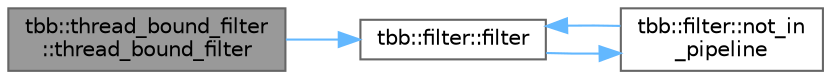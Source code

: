 digraph "tbb::thread_bound_filter::thread_bound_filter"
{
 // LATEX_PDF_SIZE
  bgcolor="transparent";
  edge [fontname=Helvetica,fontsize=10,labelfontname=Helvetica,labelfontsize=10];
  node [fontname=Helvetica,fontsize=10,shape=box,height=0.2,width=0.4];
  rankdir="LR";
  Node1 [id="Node000001",label="tbb::thread_bound_filter\l::thread_bound_filter",height=0.2,width=0.4,color="gray40", fillcolor="grey60", style="filled", fontcolor="black",tooltip=" "];
  Node1 -> Node2 [id="edge4_Node000001_Node000002",color="steelblue1",style="solid",tooltip=" "];
  Node2 [id="Node000002",label="tbb::filter::filter",height=0.2,width=0.4,color="grey40", fillcolor="white", style="filled",URL="$classtbb_1_1filter.html#ae651887a41bbff4e0f5c7108f6c01d48",tooltip=" "];
  Node2 -> Node3 [id="edge5_Node000002_Node000003",color="steelblue1",style="solid",tooltip=" "];
  Node3 [id="Node000003",label="tbb::filter::not_in\l_pipeline",height=0.2,width=0.4,color="grey40", fillcolor="white", style="filled",URL="$classtbb_1_1filter.html#a88a2851489e6c77ad7c1abc435f60920",tooltip="Value used to mark \"not in pipeline\""];
  Node3 -> Node2 [id="edge6_Node000003_Node000002",color="steelblue1",style="solid",tooltip=" "];
}
